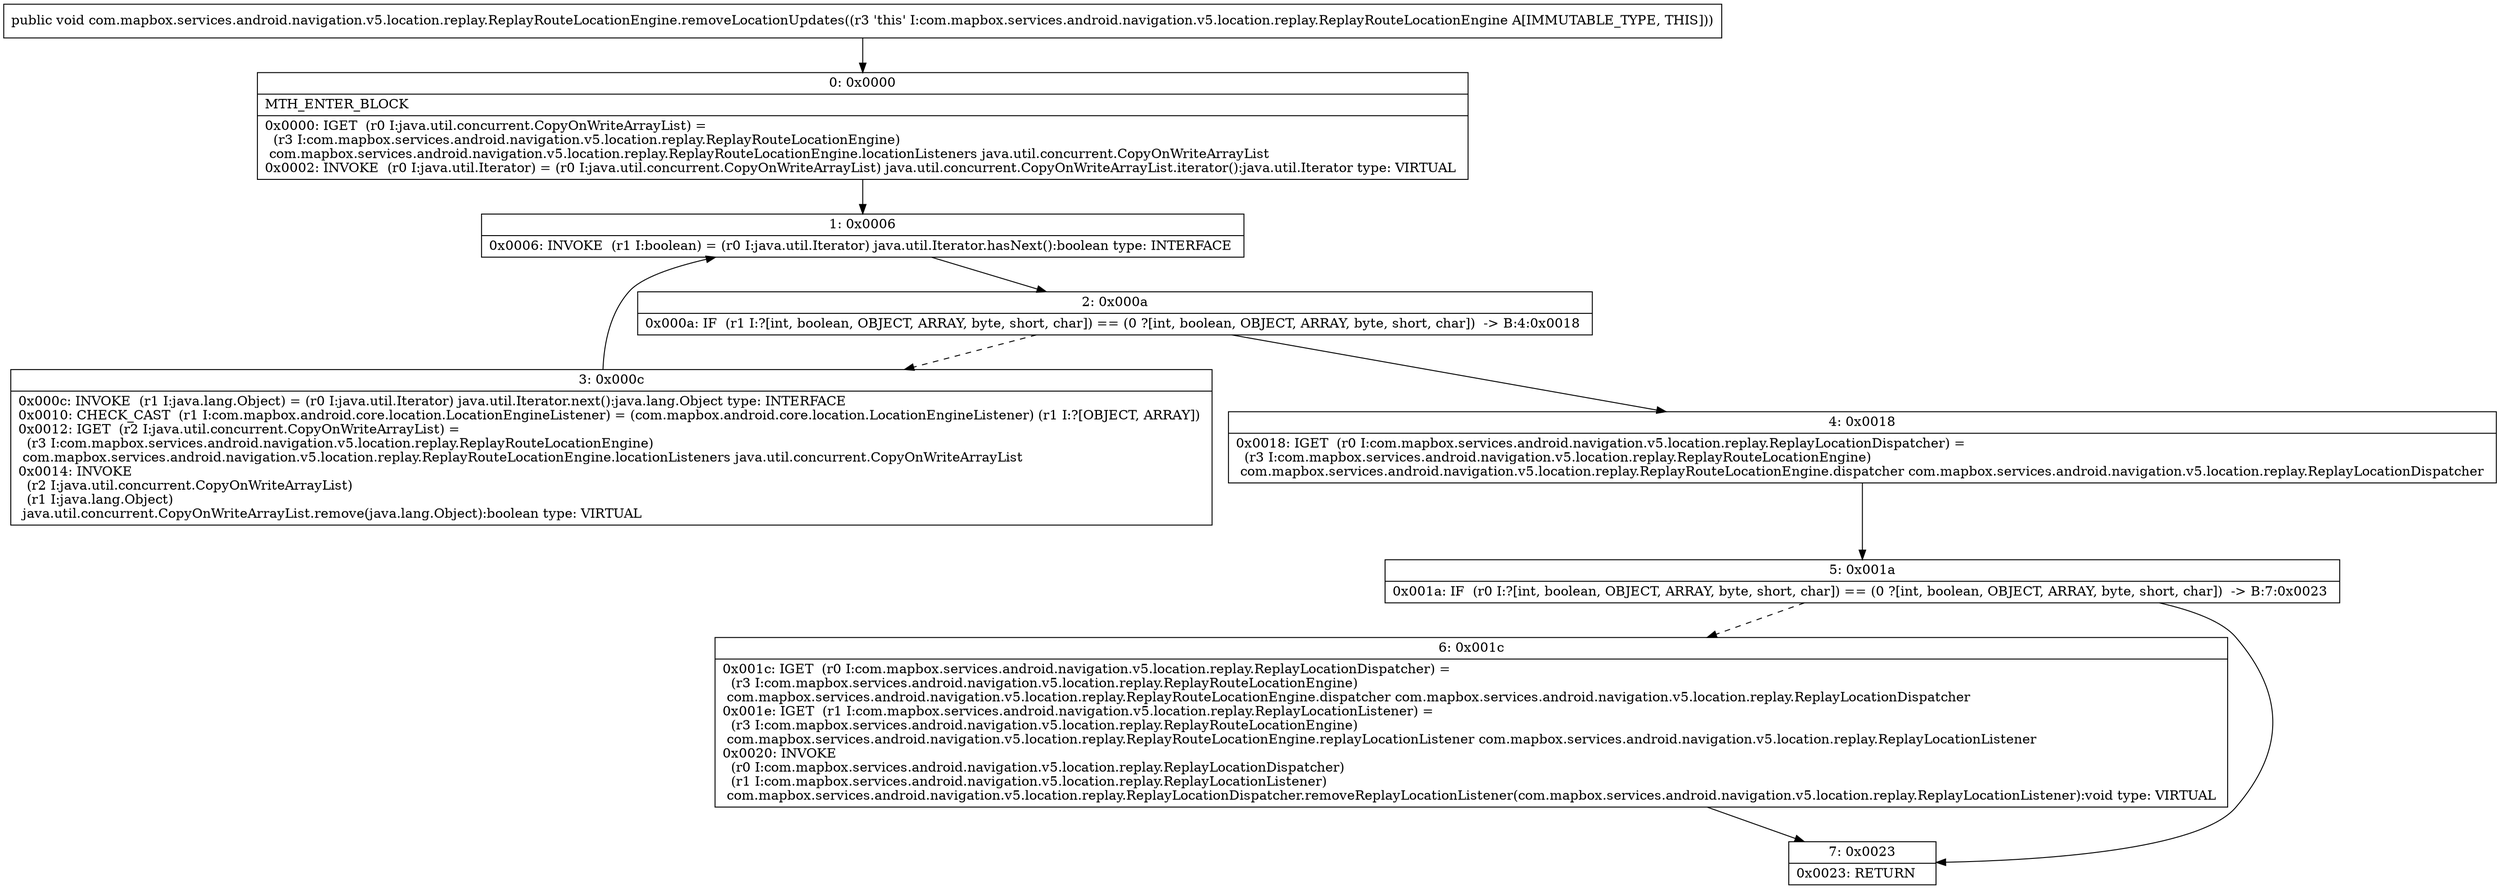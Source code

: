 digraph "CFG forcom.mapbox.services.android.navigation.v5.location.replay.ReplayRouteLocationEngine.removeLocationUpdates()V" {
Node_0 [shape=record,label="{0\:\ 0x0000|MTH_ENTER_BLOCK\l|0x0000: IGET  (r0 I:java.util.concurrent.CopyOnWriteArrayList) = \l  (r3 I:com.mapbox.services.android.navigation.v5.location.replay.ReplayRouteLocationEngine)\l com.mapbox.services.android.navigation.v5.location.replay.ReplayRouteLocationEngine.locationListeners java.util.concurrent.CopyOnWriteArrayList \l0x0002: INVOKE  (r0 I:java.util.Iterator) = (r0 I:java.util.concurrent.CopyOnWriteArrayList) java.util.concurrent.CopyOnWriteArrayList.iterator():java.util.Iterator type: VIRTUAL \l}"];
Node_1 [shape=record,label="{1\:\ 0x0006|0x0006: INVOKE  (r1 I:boolean) = (r0 I:java.util.Iterator) java.util.Iterator.hasNext():boolean type: INTERFACE \l}"];
Node_2 [shape=record,label="{2\:\ 0x000a|0x000a: IF  (r1 I:?[int, boolean, OBJECT, ARRAY, byte, short, char]) == (0 ?[int, boolean, OBJECT, ARRAY, byte, short, char])  \-\> B:4:0x0018 \l}"];
Node_3 [shape=record,label="{3\:\ 0x000c|0x000c: INVOKE  (r1 I:java.lang.Object) = (r0 I:java.util.Iterator) java.util.Iterator.next():java.lang.Object type: INTERFACE \l0x0010: CHECK_CAST  (r1 I:com.mapbox.android.core.location.LocationEngineListener) = (com.mapbox.android.core.location.LocationEngineListener) (r1 I:?[OBJECT, ARRAY]) \l0x0012: IGET  (r2 I:java.util.concurrent.CopyOnWriteArrayList) = \l  (r3 I:com.mapbox.services.android.navigation.v5.location.replay.ReplayRouteLocationEngine)\l com.mapbox.services.android.navigation.v5.location.replay.ReplayRouteLocationEngine.locationListeners java.util.concurrent.CopyOnWriteArrayList \l0x0014: INVOKE  \l  (r2 I:java.util.concurrent.CopyOnWriteArrayList)\l  (r1 I:java.lang.Object)\l java.util.concurrent.CopyOnWriteArrayList.remove(java.lang.Object):boolean type: VIRTUAL \l}"];
Node_4 [shape=record,label="{4\:\ 0x0018|0x0018: IGET  (r0 I:com.mapbox.services.android.navigation.v5.location.replay.ReplayLocationDispatcher) = \l  (r3 I:com.mapbox.services.android.navigation.v5.location.replay.ReplayRouteLocationEngine)\l com.mapbox.services.android.navigation.v5.location.replay.ReplayRouteLocationEngine.dispatcher com.mapbox.services.android.navigation.v5.location.replay.ReplayLocationDispatcher \l}"];
Node_5 [shape=record,label="{5\:\ 0x001a|0x001a: IF  (r0 I:?[int, boolean, OBJECT, ARRAY, byte, short, char]) == (0 ?[int, boolean, OBJECT, ARRAY, byte, short, char])  \-\> B:7:0x0023 \l}"];
Node_6 [shape=record,label="{6\:\ 0x001c|0x001c: IGET  (r0 I:com.mapbox.services.android.navigation.v5.location.replay.ReplayLocationDispatcher) = \l  (r3 I:com.mapbox.services.android.navigation.v5.location.replay.ReplayRouteLocationEngine)\l com.mapbox.services.android.navigation.v5.location.replay.ReplayRouteLocationEngine.dispatcher com.mapbox.services.android.navigation.v5.location.replay.ReplayLocationDispatcher \l0x001e: IGET  (r1 I:com.mapbox.services.android.navigation.v5.location.replay.ReplayLocationListener) = \l  (r3 I:com.mapbox.services.android.navigation.v5.location.replay.ReplayRouteLocationEngine)\l com.mapbox.services.android.navigation.v5.location.replay.ReplayRouteLocationEngine.replayLocationListener com.mapbox.services.android.navigation.v5.location.replay.ReplayLocationListener \l0x0020: INVOKE  \l  (r0 I:com.mapbox.services.android.navigation.v5.location.replay.ReplayLocationDispatcher)\l  (r1 I:com.mapbox.services.android.navigation.v5.location.replay.ReplayLocationListener)\l com.mapbox.services.android.navigation.v5.location.replay.ReplayLocationDispatcher.removeReplayLocationListener(com.mapbox.services.android.navigation.v5.location.replay.ReplayLocationListener):void type: VIRTUAL \l}"];
Node_7 [shape=record,label="{7\:\ 0x0023|0x0023: RETURN   \l}"];
MethodNode[shape=record,label="{public void com.mapbox.services.android.navigation.v5.location.replay.ReplayRouteLocationEngine.removeLocationUpdates((r3 'this' I:com.mapbox.services.android.navigation.v5.location.replay.ReplayRouteLocationEngine A[IMMUTABLE_TYPE, THIS])) }"];
MethodNode -> Node_0;
Node_0 -> Node_1;
Node_1 -> Node_2;
Node_2 -> Node_3[style=dashed];
Node_2 -> Node_4;
Node_3 -> Node_1;
Node_4 -> Node_5;
Node_5 -> Node_6[style=dashed];
Node_5 -> Node_7;
Node_6 -> Node_7;
}


